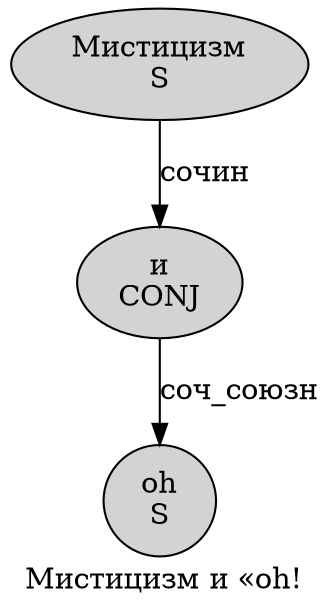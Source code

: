 digraph SENTENCE_3887 {
	graph [label="Мистицизм и «oh!"]
	node [style=filled]
		0 [label="Мистицизм
S" color="" fillcolor=lightgray penwidth=1 shape=ellipse]
		1 [label="и
CONJ" color="" fillcolor=lightgray penwidth=1 shape=ellipse]
		3 [label="oh
S" color="" fillcolor=lightgray penwidth=1 shape=ellipse]
			1 -> 3 [label="соч_союзн"]
			0 -> 1 [label="сочин"]
}